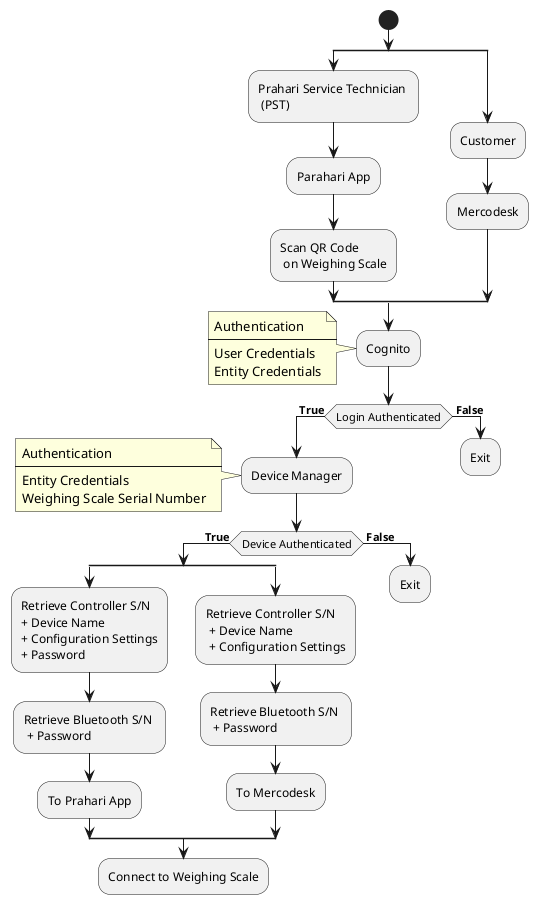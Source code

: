 @startuml

    start

     split
      :Prahari Service Technician \n (PST);

      :Parahari App;
     :Scan QR Code
      on Weighing Scale;

     split again
      :Customer;

      :Mercodesk;

     end split

     :Cognito;
     note
        Authentication
        ----
        User Credentials
        Entity Credentials
     end note


     if (Login Authenticated) then (<b> True)

        :Device Manager;
        note
            Authentication
            ----
            Entity Credentials
            Weighing Scale Serial Number
        end note


        if (Device Authenticated) then (<b> True)
           split
           :Retrieve Controller S/N
           + Device Name
           + Configuration Settings
           + Password;
           :Retrieve Bluetooth S/N \n + Password;
           :To Prahari App;

           split again
           :Retrieve Controller S/N \n + Device Name \n + Configuration Settings;
           :Retrieve Bluetooth S/N \n + Password;
           :To Mercodesk;

           end split


        :Connect to Weighing Scale;
        else (<b> False)
            :Exit;
            Kill
        endif

     else (<b> False)
        :Exit;
        Kill

     endif
    kill


@enduml